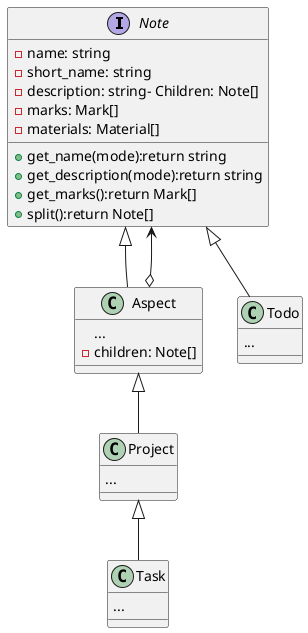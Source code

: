 @startuml

interface Note {
+ get_name(mode):return string
+ get_description(mode):return string
+ get_marks():return Mark[]
+ split():return Note[]
- name: string
- short_name: string
- description: string- Children: Note[]
- marks: Mark[]
- materials: Material[]
}

class Aspect {
...
- children: Note[]

}

class Todo {
...
}

class Task {
...
}

class Project {
...
}

Aspect o--> Note
Note <|-- Aspect
Aspect <|-- Project
Project <|-- Task
Note <|-- Todo

@enduml